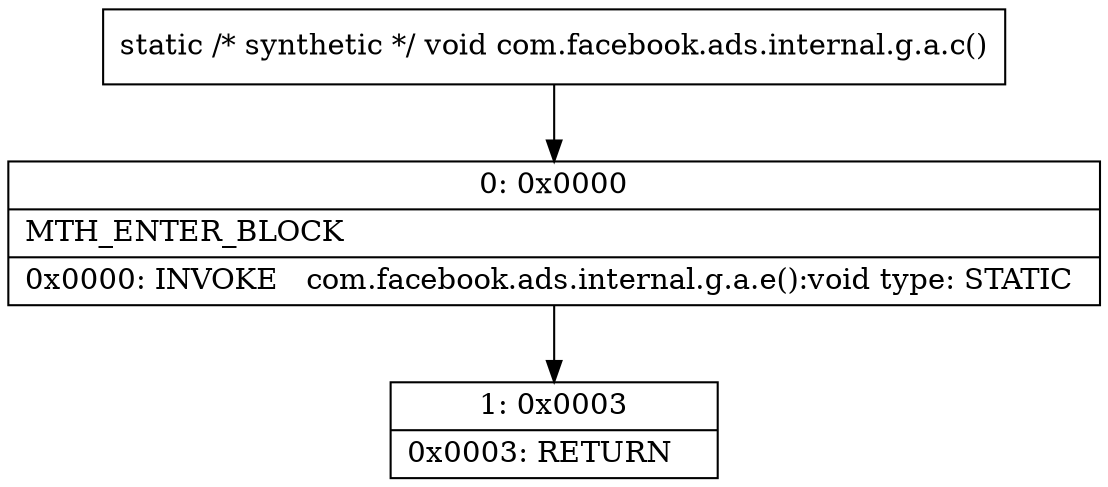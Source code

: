 digraph "CFG forcom.facebook.ads.internal.g.a.c()V" {
Node_0 [shape=record,label="{0\:\ 0x0000|MTH_ENTER_BLOCK\l|0x0000: INVOKE   com.facebook.ads.internal.g.a.e():void type: STATIC \l}"];
Node_1 [shape=record,label="{1\:\ 0x0003|0x0003: RETURN   \l}"];
MethodNode[shape=record,label="{static \/* synthetic *\/ void com.facebook.ads.internal.g.a.c() }"];
MethodNode -> Node_0;
Node_0 -> Node_1;
}

